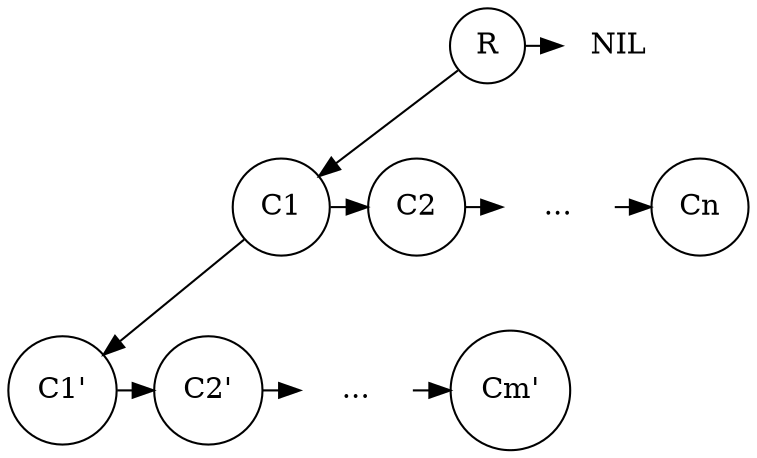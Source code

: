 digraph G{
	margin="0"
	node[shape=circle]
	tBs[label="NIL", shape=plaintext];
	tBk[label="R"];
	tBkBk[label="C1"];
	tBkBk1[label="C1'"];
	tBkBk2[label="C2'"];
	tBkBketc[label="...", shape=plaintext];
	tBkBkk[label="Cm'"];
	{rank=same tBkBk1->tBkBk2->tBkBketc->tBkBkk}
	{rank=same tBk->tBs}
	tBkBk->tBkBk1;
	tBkBk->tBkBk2[style=invis];
	tBkBk->tBkBketc[style=invis];
	tBkBk->tBkBkk[style=invis];
	tBk1[label="C2"];
	tBketc[label="...", shape=plaintext];
	tBkk[label="Cn"];
	{rank=same tBkBk->tBk1->tBketc->tBkk}
	tBk->tBkBk;
	tBk->tBk1[style=invis];
	tBk->tBketc[style=invis];
	tBk->tBkk[style=invis];
}